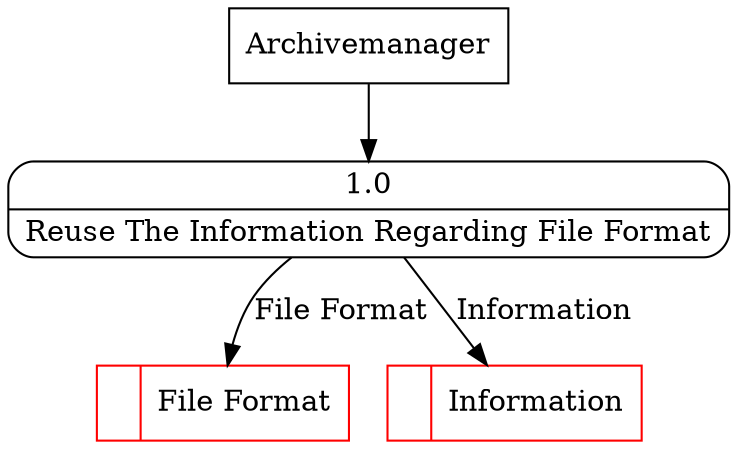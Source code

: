 digraph dfd2{ 
node[shape=record]
200 [label="<f0>  |<f1> File Format " color=red];
201 [label="<f0>  |<f1> Information " color=red];
202 [label="Archivemanager" shape=box];
203 [label="{<f0> 1.0|<f1> Reuse The Information Regarding File Format }" shape=Mrecord];
202 -> 203
203 -> 201 [label="Information"]
203 -> 200 [label="File Format"]
}